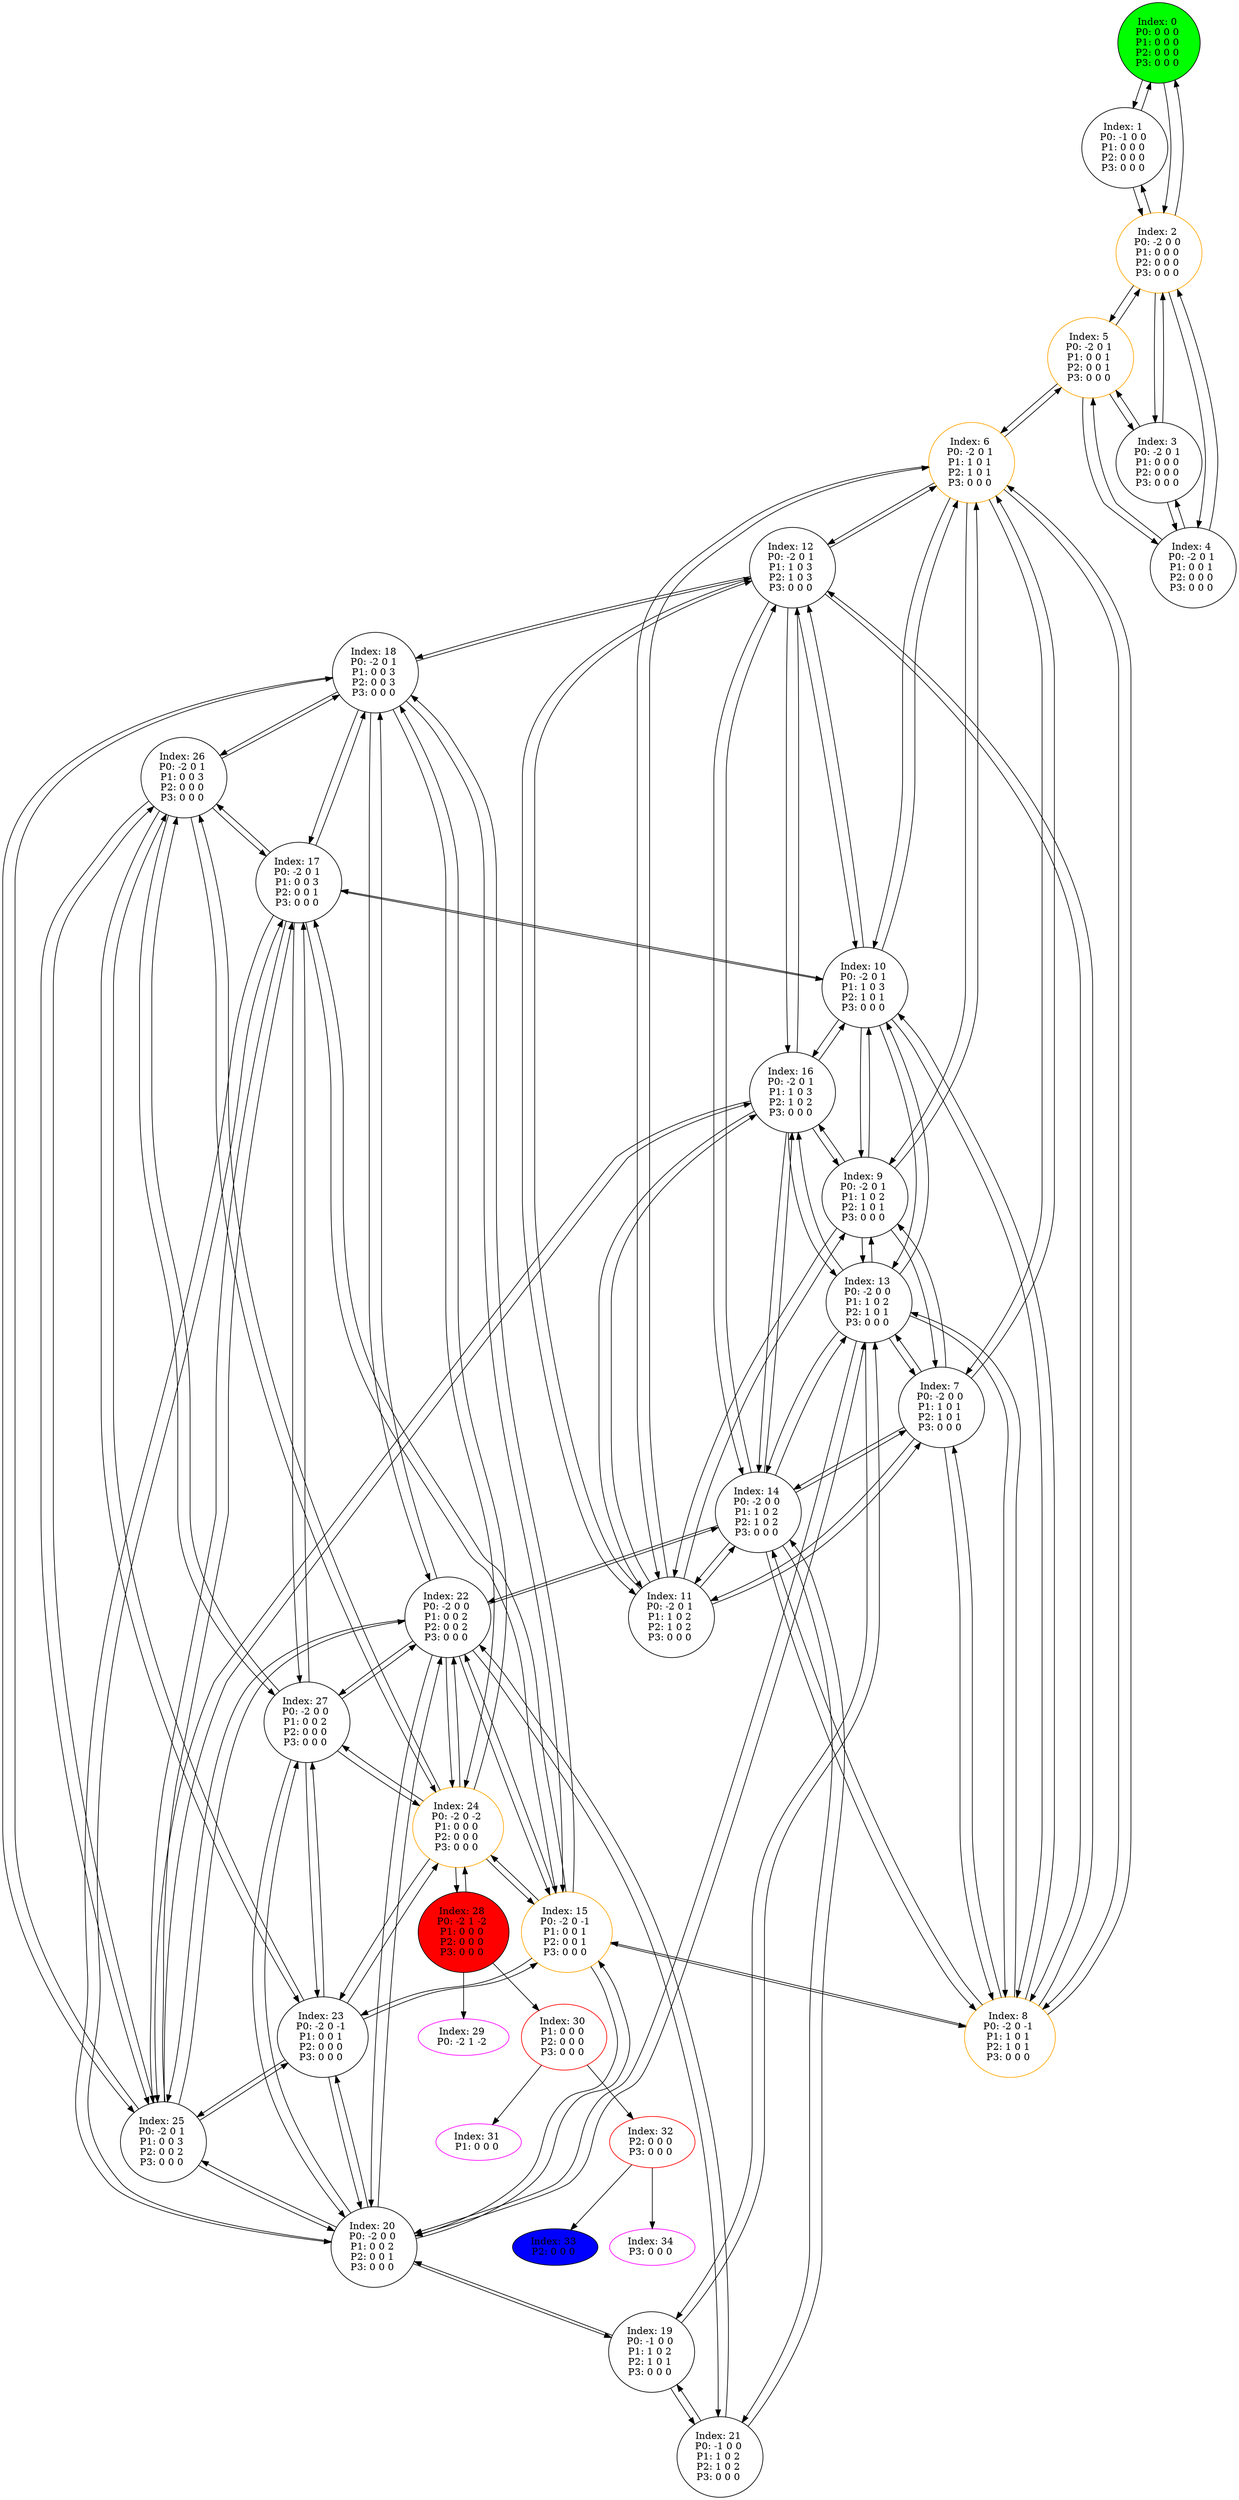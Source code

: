 digraph G {
color = "black"
0[label = "Index: 0 
P0: 0 0 0 
P1: 0 0 0 
P2: 0 0 0 
P3: 0 0 0 
", style="filled", fillcolor = "green"]
1[label = "Index: 1 
P0: -1 0 0 
P1: 0 0 0 
P2: 0 0 0 
P3: 0 0 0 
"]
2[label = "Index: 2 
P0: -2 0 0 
P1: 0 0 0 
P2: 0 0 0 
P3: 0 0 0 
", color = "orange"]
3[label = "Index: 3 
P0: -2 0 1 
P1: 0 0 0 
P2: 0 0 0 
P3: 0 0 0 
"]
4[label = "Index: 4 
P0: -2 0 1 
P1: 0 0 1 
P2: 0 0 0 
P3: 0 0 0 
"]
5[label = "Index: 5 
P0: -2 0 1 
P1: 0 0 1 
P2: 0 0 1 
P3: 0 0 0 
", color = "orange"]
6[label = "Index: 6 
P0: -2 0 1 
P1: 1 0 1 
P2: 1 0 1 
P3: 0 0 0 
", color = "orange"]
7[label = "Index: 7 
P0: -2 0 0 
P1: 1 0 1 
P2: 1 0 1 
P3: 0 0 0 
"]
8[label = "Index: 8 
P0: -2 0 -1 
P1: 1 0 1 
P2: 1 0 1 
P3: 0 0 0 
", color = "orange"]
9[label = "Index: 9 
P0: -2 0 1 
P1: 1 0 2 
P2: 1 0 1 
P3: 0 0 0 
"]
10[label = "Index: 10 
P0: -2 0 1 
P1: 1 0 3 
P2: 1 0 1 
P3: 0 0 0 
"]
11[label = "Index: 11 
P0: -2 0 1 
P1: 1 0 2 
P2: 1 0 2 
P3: 0 0 0 
"]
12[label = "Index: 12 
P0: -2 0 1 
P1: 1 0 3 
P2: 1 0 3 
P3: 0 0 0 
"]
13[label = "Index: 13 
P0: -2 0 0 
P1: 1 0 2 
P2: 1 0 1 
P3: 0 0 0 
"]
14[label = "Index: 14 
P0: -2 0 0 
P1: 1 0 2 
P2: 1 0 2 
P3: 0 0 0 
"]
15[label = "Index: 15 
P0: -2 0 -1 
P1: 0 0 1 
P2: 0 0 1 
P3: 0 0 0 
", color = "orange"]
16[label = "Index: 16 
P0: -2 0 1 
P1: 1 0 3 
P2: 1 0 2 
P3: 0 0 0 
"]
17[label = "Index: 17 
P0: -2 0 1 
P1: 0 0 3 
P2: 0 0 1 
P3: 0 0 0 
"]
18[label = "Index: 18 
P0: -2 0 1 
P1: 0 0 3 
P2: 0 0 3 
P3: 0 0 0 
"]
19[label = "Index: 19 
P0: -1 0 0 
P1: 1 0 2 
P2: 1 0 1 
P3: 0 0 0 
"]
20[label = "Index: 20 
P0: -2 0 0 
P1: 0 0 2 
P2: 0 0 1 
P3: 0 0 0 
"]
21[label = "Index: 21 
P0: -1 0 0 
P1: 1 0 2 
P2: 1 0 2 
P3: 0 0 0 
"]
22[label = "Index: 22 
P0: -2 0 0 
P1: 0 0 2 
P2: 0 0 2 
P3: 0 0 0 
"]
23[label = "Index: 23 
P0: -2 0 -1 
P1: 0 0 1 
P2: 0 0 0 
P3: 0 0 0 
"]
24[label = "Index: 24 
P0: -2 0 -2 
P1: 0 0 0 
P2: 0 0 0 
P3: 0 0 0 
", color = "orange"]
25[label = "Index: 25 
P0: -2 0 1 
P1: 0 0 3 
P2: 0 0 2 
P3: 0 0 0 
"]
26[label = "Index: 26 
P0: -2 0 1 
P1: 0 0 3 
P2: 0 0 0 
P3: 0 0 0 
"]
27[label = "Index: 27 
P0: -2 0 0 
P1: 0 0 2 
P2: 0 0 0 
P3: 0 0 0 
"]
28[label = "Index: 28 
P0: -2 1 -2 
P1: 0 0 0 
P2: 0 0 0 
P3: 0 0 0 
", style="filled", fillcolor = "red"]
29[label = "Index: 29 
P0: -2 1 -2 
", color = "fuchsia"]
30[label = "Index: 30 
P1: 0 0 0 
P2: 0 0 0 
P3: 0 0 0 
", color = "red"]
31[label = "Index: 31 
P1: 0 0 0 
", color = "fuchsia"]
32[label = "Index: 32 
P2: 0 0 0 
P3: 0 0 0 
", color = "red"]
33[label = "Index: 33 
P2: 0 0 0 
", style="filled", fillcolor = "blue"]
34[label = "Index: 34 
P3: 0 0 0 
", color = "fuchsia"]
0 -> 1
0 -> 2

1 -> 0
1 -> 2

2 -> 0
2 -> 1
2 -> 3
2 -> 4
2 -> 5

3 -> 2
3 -> 4
3 -> 5

4 -> 2
4 -> 3
4 -> 5

5 -> 2
5 -> 3
5 -> 4
5 -> 6

6 -> 5
6 -> 7
6 -> 8
6 -> 9
6 -> 10
6 -> 11
6 -> 12

7 -> 6
7 -> 8
7 -> 13
7 -> 9
7 -> 14
7 -> 11

8 -> 6
8 -> 7
8 -> 13
8 -> 10
8 -> 15
8 -> 14
8 -> 12

9 -> 6
9 -> 7
9 -> 13
9 -> 10
9 -> 11
9 -> 16

10 -> 6
10 -> 8
10 -> 9
10 -> 13
10 -> 16
10 -> 12
10 -> 17

11 -> 6
11 -> 7
11 -> 9
11 -> 14
11 -> 16
11 -> 12

12 -> 6
12 -> 8
12 -> 10
12 -> 11
12 -> 16
12 -> 18
12 -> 14

13 -> 7
13 -> 8
13 -> 9
13 -> 10
13 -> 19
13 -> 14
13 -> 20
13 -> 16

14 -> 7
14 -> 8
14 -> 11
14 -> 12
14 -> 13
14 -> 21
14 -> 16
14 -> 22

15 -> 8
15 -> 20
15 -> 17
15 -> 23
15 -> 24
15 -> 22
15 -> 18

16 -> 9
16 -> 10
16 -> 11
16 -> 12
16 -> 13
16 -> 14
16 -> 25

17 -> 10
17 -> 15
17 -> 20
17 -> 26
17 -> 25
17 -> 18
17 -> 27

18 -> 12
18 -> 15
18 -> 17
18 -> 25
18 -> 26
18 -> 22
18 -> 24

19 -> 13
19 -> 21
19 -> 20

20 -> 13
20 -> 15
20 -> 17
20 -> 19
20 -> 27
20 -> 22
20 -> 23
20 -> 25

21 -> 14
21 -> 19
21 -> 22

22 -> 14
22 -> 15
22 -> 18
22 -> 20
22 -> 21
22 -> 25
22 -> 27
22 -> 24

23 -> 15
23 -> 20
23 -> 24
23 -> 27
23 -> 26
23 -> 25

24 -> 15
24 -> 18
24 -> 22
24 -> 23
24 -> 28
24 -> 27
24 -> 26

25 -> 16
25 -> 17
25 -> 18
25 -> 20
25 -> 22
25 -> 23
25 -> 26

26 -> 17
26 -> 18
26 -> 23
26 -> 24
26 -> 25
26 -> 27

27 -> 17
27 -> 20
27 -> 22
27 -> 23
27 -> 24
27 -> 26

28 -> 24
28 -> 30
28 -> 29

30 -> 32
30 -> 31

32 -> 34
32 -> 33

}
